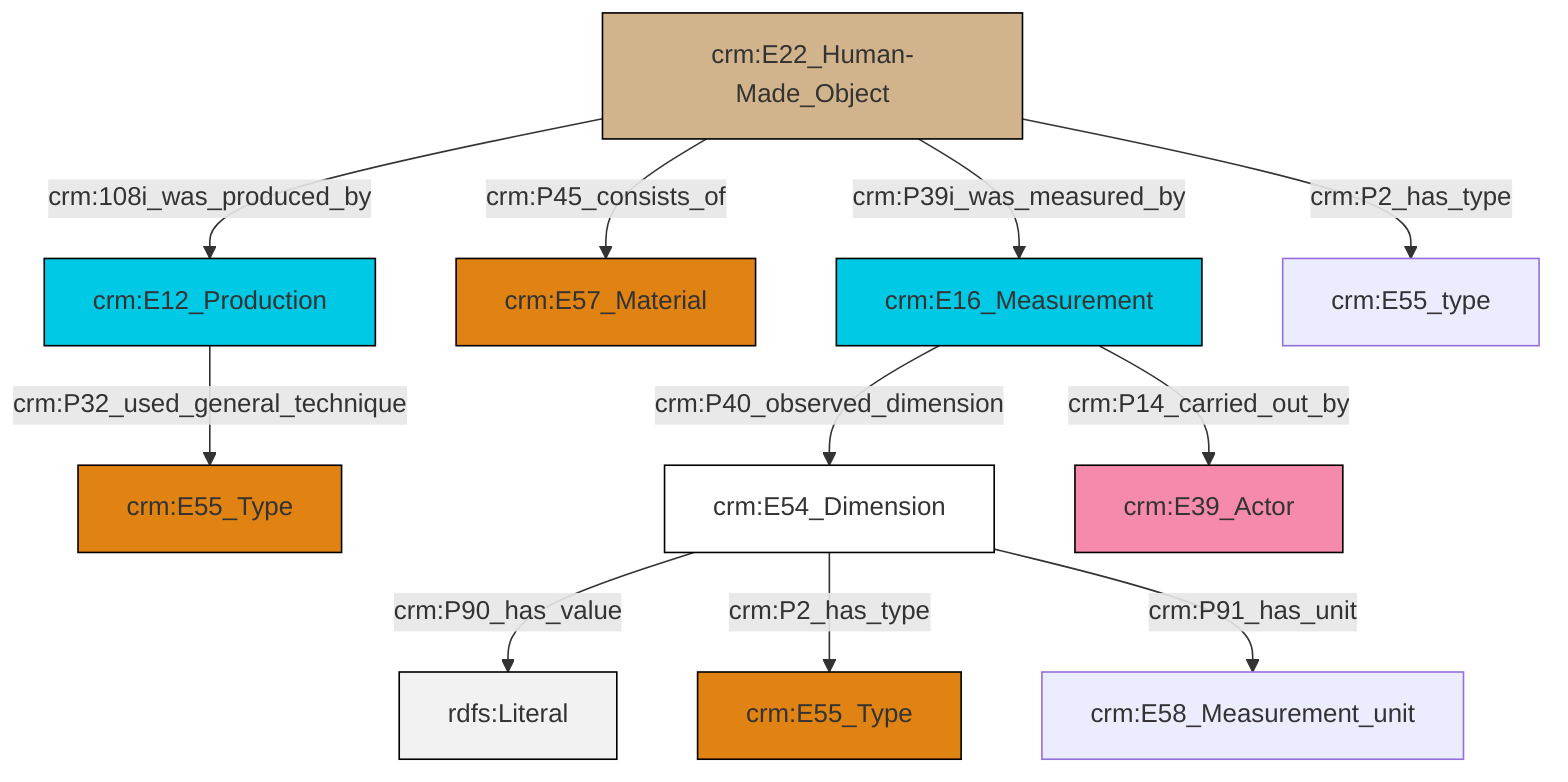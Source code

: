 graph TD
classDef Literal fill:#f2f2f2,stroke:#000000;
classDef CRM_Entity fill:#FFFFFF,stroke:#000000;
classDef Temporal_Entity fill:#00C9E6, stroke:#000000;
classDef Type fill:#E18312, stroke:#000000;
classDef Time-Span fill:#2C9C91, stroke:#000000;
classDef Appellation fill:#FFEB7F, stroke:#000000;
classDef Place fill:#008836, stroke:#000000;
classDef Persistent_Item fill:#B266B2, stroke:#000000;
classDef Conceptual_Object fill:#FFD700, stroke:#000000;
classDef Physical_Thing fill:#D2B48C, stroke:#000000;
classDef Actor fill:#f58aad, stroke:#000000;
classDef PC_Classes fill:#4ce600, stroke:#000000;
classDef Multi fill:#cccccc,stroke:#000000;

0["crm:E12_Production"]:::Temporal_Entity -->|crm:P32_used_general_technique| 1["crm:E55_Type"]:::Type
2["crm:E54_Dimension"]:::CRM_Entity -->|crm:P90_has_value| 3[rdfs:Literal]:::Literal
5["crm:E22_Human-Made_Object"]:::Physical_Thing -->|crm:P45_consists_of| 6["crm:E57_Material"]:::Type
7["crm:E16_Measurement"]:::Temporal_Entity -->|crm:P40_observed_dimension| 2["crm:E54_Dimension"]:::CRM_Entity
5["crm:E22_Human-Made_Object"]:::Physical_Thing -->|crm:P39i_was_measured_by| 7["crm:E16_Measurement"]:::Temporal_Entity
7["crm:E16_Measurement"]:::Temporal_Entity -->|crm:P14_carried_out_by| 13["crm:E39_Actor"]:::Actor
2["crm:E54_Dimension"]:::CRM_Entity -->|crm:P2_has_type| 11["crm:E55_Type"]:::Type
2["crm:E54_Dimension"]:::CRM_Entity -->|crm:P91_has_unit| 16["crm:E58_Measurement_unit"]:::Default
5["crm:E22_Human-Made_Object"]:::Physical_Thing -->|crm:108i_was_produced_by| 0["crm:E12_Production"]:::Temporal_Entity
5["crm:E22_Human-Made_Object"]:::Physical_Thing -->|crm:P2_has_type| 8["crm:E55_type"]:::Default